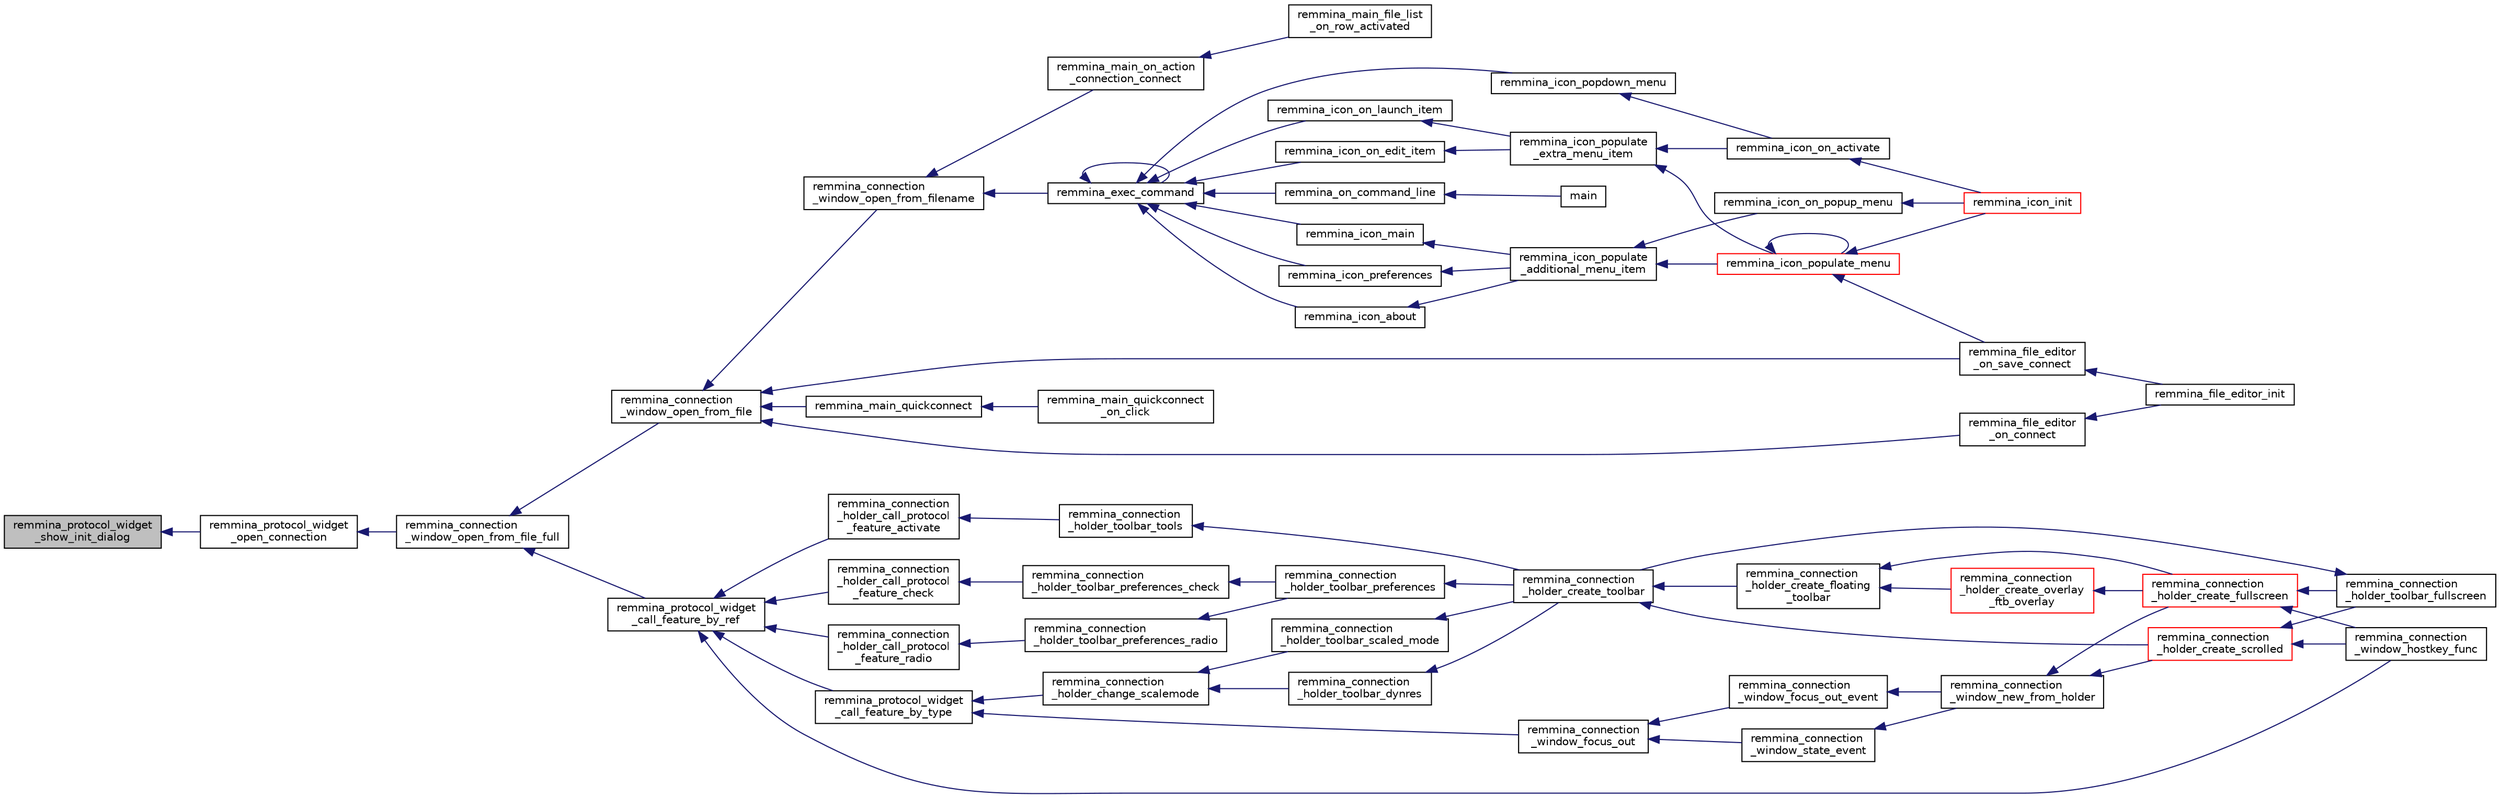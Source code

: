 digraph "remmina_protocol_widget_show_init_dialog"
{
  edge [fontname="Helvetica",fontsize="10",labelfontname="Helvetica",labelfontsize="10"];
  node [fontname="Helvetica",fontsize="10",shape=record];
  rankdir="LR";
  Node4133 [label="remmina_protocol_widget\l_show_init_dialog",height=0.2,width=0.4,color="black", fillcolor="grey75", style="filled", fontcolor="black"];
  Node4133 -> Node4134 [dir="back",color="midnightblue",fontsize="10",style="solid",fontname="Helvetica"];
  Node4134 [label="remmina_protocol_widget\l_open_connection",height=0.2,width=0.4,color="black", fillcolor="white", style="filled",URL="$remmina__protocol__widget_8h.html#aeffcbd7db351d4cacd7c8ba801ea2c37"];
  Node4134 -> Node4135 [dir="back",color="midnightblue",fontsize="10",style="solid",fontname="Helvetica"];
  Node4135 [label="remmina_connection\l_window_open_from_file_full",height=0.2,width=0.4,color="black", fillcolor="white", style="filled",URL="$remmina__connection__window_8h.html#adbf2b670ca3bae96a99cb0b36021a961"];
  Node4135 -> Node4136 [dir="back",color="midnightblue",fontsize="10",style="solid",fontname="Helvetica"];
  Node4136 [label="remmina_connection\l_window_open_from_file",height=0.2,width=0.4,color="black", fillcolor="white", style="filled",URL="$remmina__connection__window_8h.html#a1c7f722a89609523cc4de079cc82f23c"];
  Node4136 -> Node4137 [dir="back",color="midnightblue",fontsize="10",style="solid",fontname="Helvetica"];
  Node4137 [label="remmina_connection\l_window_open_from_filename",height=0.2,width=0.4,color="black", fillcolor="white", style="filled",URL="$remmina__connection__window_8h.html#ab0ed27ef360efc7d92906cbabf9da5db"];
  Node4137 -> Node4138 [dir="back",color="midnightblue",fontsize="10",style="solid",fontname="Helvetica"];
  Node4138 [label="remmina_exec_command",height=0.2,width=0.4,color="black", fillcolor="white", style="filled",URL="$remmina__exec_8h.html#a424cabdcff647797061e7482049d62a7"];
  Node4138 -> Node4139 [dir="back",color="midnightblue",fontsize="10",style="solid",fontname="Helvetica"];
  Node4139 [label="remmina_on_command_line",height=0.2,width=0.4,color="black", fillcolor="white", style="filled",URL="$remmina_8c.html#aeb286fc5bd52ab5382ab8cb495dc2914"];
  Node4139 -> Node4140 [dir="back",color="midnightblue",fontsize="10",style="solid",fontname="Helvetica"];
  Node4140 [label="main",height=0.2,width=0.4,color="black", fillcolor="white", style="filled",URL="$remmina_8c.html#a0ddf1224851353fc92bfbff6f499fa97"];
  Node4138 -> Node4138 [dir="back",color="midnightblue",fontsize="10",style="solid",fontname="Helvetica"];
  Node4138 -> Node4141 [dir="back",color="midnightblue",fontsize="10",style="solid",fontname="Helvetica"];
  Node4141 [label="remmina_icon_main",height=0.2,width=0.4,color="black", fillcolor="white", style="filled",URL="$remmina__icon_8c.html#a920476110ab6410c8fc8cf734109e497"];
  Node4141 -> Node4142 [dir="back",color="midnightblue",fontsize="10",style="solid",fontname="Helvetica"];
  Node4142 [label="remmina_icon_populate\l_additional_menu_item",height=0.2,width=0.4,color="black", fillcolor="white", style="filled",URL="$remmina__icon_8c.html#a8aaf73ed94cf20dcce1c7be26262cb56"];
  Node4142 -> Node4143 [dir="back",color="midnightblue",fontsize="10",style="solid",fontname="Helvetica"];
  Node4143 [label="remmina_icon_populate_menu",height=0.2,width=0.4,color="red", fillcolor="white", style="filled",URL="$remmina__icon_8h.html#af80ed314f91d653237249d839c7fc3b2"];
  Node4143 -> Node4146 [dir="back",color="midnightblue",fontsize="10",style="solid",fontname="Helvetica"];
  Node4146 [label="remmina_file_editor\l_on_save_connect",height=0.2,width=0.4,color="black", fillcolor="white", style="filled",URL="$remmina__file__editor_8c.html#a57224f3f69f04f398de563b71be6b18e"];
  Node4146 -> Node4145 [dir="back",color="midnightblue",fontsize="10",style="solid",fontname="Helvetica"];
  Node4145 [label="remmina_file_editor_init",height=0.2,width=0.4,color="black", fillcolor="white", style="filled",URL="$remmina__file__editor_8c.html#a9afd8d41c66f547320930eb331f3124d"];
  Node4143 -> Node4143 [dir="back",color="midnightblue",fontsize="10",style="solid",fontname="Helvetica"];
  Node4143 -> Node4147 [dir="back",color="midnightblue",fontsize="10",style="solid",fontname="Helvetica"];
  Node4147 [label="remmina_icon_init",height=0.2,width=0.4,color="red", fillcolor="white", style="filled",URL="$remmina__icon_8h.html#a741c81815e562f40672c4485172306d6"];
  Node4142 -> Node4151 [dir="back",color="midnightblue",fontsize="10",style="solid",fontname="Helvetica"];
  Node4151 [label="remmina_icon_on_popup_menu",height=0.2,width=0.4,color="black", fillcolor="white", style="filled",URL="$remmina__icon_8c.html#a95b917790eeb38e48137018796bdda93"];
  Node4151 -> Node4147 [dir="back",color="midnightblue",fontsize="10",style="solid",fontname="Helvetica"];
  Node4138 -> Node4152 [dir="back",color="midnightblue",fontsize="10",style="solid",fontname="Helvetica"];
  Node4152 [label="remmina_icon_preferences",height=0.2,width=0.4,color="black", fillcolor="white", style="filled",URL="$remmina__icon_8c.html#ad3b0e3d12e4854eae05b1afea19da404"];
  Node4152 -> Node4142 [dir="back",color="midnightblue",fontsize="10",style="solid",fontname="Helvetica"];
  Node4138 -> Node4153 [dir="back",color="midnightblue",fontsize="10",style="solid",fontname="Helvetica"];
  Node4153 [label="remmina_icon_about",height=0.2,width=0.4,color="black", fillcolor="white", style="filled",URL="$remmina__icon_8c.html#a5cdf1958ef01e49889bcee2e90e2cf71"];
  Node4153 -> Node4142 [dir="back",color="midnightblue",fontsize="10",style="solid",fontname="Helvetica"];
  Node4138 -> Node4154 [dir="back",color="midnightblue",fontsize="10",style="solid",fontname="Helvetica"];
  Node4154 [label="remmina_icon_on_launch_item",height=0.2,width=0.4,color="black", fillcolor="white", style="filled",URL="$remmina__icon_8c.html#ad1699688680e12abcfd5c74dd2f76d83"];
  Node4154 -> Node4155 [dir="back",color="midnightblue",fontsize="10",style="solid",fontname="Helvetica"];
  Node4155 [label="remmina_icon_populate\l_extra_menu_item",height=0.2,width=0.4,color="black", fillcolor="white", style="filled",URL="$remmina__icon_8c.html#a2847311861df3a2f1c8bbcd35cf3fd6f"];
  Node4155 -> Node4143 [dir="back",color="midnightblue",fontsize="10",style="solid",fontname="Helvetica"];
  Node4155 -> Node4156 [dir="back",color="midnightblue",fontsize="10",style="solid",fontname="Helvetica"];
  Node4156 [label="remmina_icon_on_activate",height=0.2,width=0.4,color="black", fillcolor="white", style="filled",URL="$remmina__icon_8c.html#af175fef31eb95974094088235b3a2b1d"];
  Node4156 -> Node4147 [dir="back",color="midnightblue",fontsize="10",style="solid",fontname="Helvetica"];
  Node4138 -> Node4157 [dir="back",color="midnightblue",fontsize="10",style="solid",fontname="Helvetica"];
  Node4157 [label="remmina_icon_on_edit_item",height=0.2,width=0.4,color="black", fillcolor="white", style="filled",URL="$remmina__icon_8c.html#af8708120906a8dc41a7998ebf9ecd129"];
  Node4157 -> Node4155 [dir="back",color="midnightblue",fontsize="10",style="solid",fontname="Helvetica"];
  Node4138 -> Node4158 [dir="back",color="midnightblue",fontsize="10",style="solid",fontname="Helvetica"];
  Node4158 [label="remmina_icon_popdown_menu",height=0.2,width=0.4,color="black", fillcolor="white", style="filled",URL="$remmina__icon_8c.html#a444be76e3c3a065279c5f9abc7fae833"];
  Node4158 -> Node4156 [dir="back",color="midnightblue",fontsize="10",style="solid",fontname="Helvetica"];
  Node4137 -> Node4159 [dir="back",color="midnightblue",fontsize="10",style="solid",fontname="Helvetica"];
  Node4159 [label="remmina_main_on_action\l_connection_connect",height=0.2,width=0.4,color="black", fillcolor="white", style="filled",URL="$remmina__main_8c.html#ae023d1cb099a4f7bee79f13760566cbf"];
  Node4159 -> Node4160 [dir="back",color="midnightblue",fontsize="10",style="solid",fontname="Helvetica"];
  Node4160 [label="remmina_main_file_list\l_on_row_activated",height=0.2,width=0.4,color="black", fillcolor="white", style="filled",URL="$remmina__main_8c.html#aba1a89a2400c5cc8373c6bd34602ac10"];
  Node4136 -> Node4161 [dir="back",color="midnightblue",fontsize="10",style="solid",fontname="Helvetica"];
  Node4161 [label="remmina_file_editor\l_on_connect",height=0.2,width=0.4,color="black", fillcolor="white", style="filled",URL="$remmina__file__editor_8c.html#a73b8581fd1fd77532b748d91a2951f25"];
  Node4161 -> Node4145 [dir="back",color="midnightblue",fontsize="10",style="solid",fontname="Helvetica"];
  Node4136 -> Node4146 [dir="back",color="midnightblue",fontsize="10",style="solid",fontname="Helvetica"];
  Node4136 -> Node4162 [dir="back",color="midnightblue",fontsize="10",style="solid",fontname="Helvetica"];
  Node4162 [label="remmina_main_quickconnect",height=0.2,width=0.4,color="black", fillcolor="white", style="filled",URL="$remmina__main_8c.html#a802458852abacebfb16f1f4295806a01"];
  Node4162 -> Node4163 [dir="back",color="midnightblue",fontsize="10",style="solid",fontname="Helvetica"];
  Node4163 [label="remmina_main_quickconnect\l_on_click",height=0.2,width=0.4,color="black", fillcolor="white", style="filled",URL="$remmina__main_8c.html#a210e9e04c7c97cc86412044de31f659d"];
  Node4135 -> Node4164 [dir="back",color="midnightblue",fontsize="10",style="solid",fontname="Helvetica"];
  Node4164 [label="remmina_protocol_widget\l_call_feature_by_ref",height=0.2,width=0.4,color="black", fillcolor="white", style="filled",URL="$remmina__protocol__widget_8h.html#a605b69a9aa4393024369cc5070488692"];
  Node4164 -> Node4165 [dir="back",color="midnightblue",fontsize="10",style="solid",fontname="Helvetica"];
  Node4165 [label="remmina_connection\l_holder_call_protocol\l_feature_radio",height=0.2,width=0.4,color="black", fillcolor="white", style="filled",URL="$remmina__connection__window_8c.html#a86280cb973101817f7410af393bc2f98"];
  Node4165 -> Node4166 [dir="back",color="midnightblue",fontsize="10",style="solid",fontname="Helvetica"];
  Node4166 [label="remmina_connection\l_holder_toolbar_preferences_radio",height=0.2,width=0.4,color="black", fillcolor="white", style="filled",URL="$remmina__connection__window_8c.html#a1ddab4aacc284c606ab237eae9c0b5a9"];
  Node4166 -> Node4167 [dir="back",color="midnightblue",fontsize="10",style="solid",fontname="Helvetica"];
  Node4167 [label="remmina_connection\l_holder_toolbar_preferences",height=0.2,width=0.4,color="black", fillcolor="white", style="filled",URL="$remmina__connection__window_8c.html#a78ec7d6e66d6e6569c1a9a0230c74bc8"];
  Node4167 -> Node4168 [dir="back",color="midnightblue",fontsize="10",style="solid",fontname="Helvetica"];
  Node4168 [label="remmina_connection\l_holder_create_toolbar",height=0.2,width=0.4,color="black", fillcolor="white", style="filled",URL="$remmina__connection__window_8c.html#af8138da72278e9e9000276e08a6fd984"];
  Node4168 -> Node4169 [dir="back",color="midnightblue",fontsize="10",style="solid",fontname="Helvetica"];
  Node4169 [label="remmina_connection\l_holder_create_floating\l_toolbar",height=0.2,width=0.4,color="black", fillcolor="white", style="filled",URL="$remmina__connection__window_8c.html#a967dca6c1876afc3e6bcb763f9709d43"];
  Node4169 -> Node4170 [dir="back",color="midnightblue",fontsize="10",style="solid",fontname="Helvetica"];
  Node4170 [label="remmina_connection\l_holder_create_overlay\l_ftb_overlay",height=0.2,width=0.4,color="red", fillcolor="white", style="filled",URL="$remmina__connection__window_8c.html#ab2edcb806312b3367c70fbb13c383ae0"];
  Node4170 -> Node4172 [dir="back",color="midnightblue",fontsize="10",style="solid",fontname="Helvetica"];
  Node4172 [label="remmina_connection\l_holder_create_fullscreen",height=0.2,width=0.4,color="red", fillcolor="white", style="filled",URL="$remmina__connection__window_8c.html#ae67ca4d276339723c1ff87fc224eaccf"];
  Node4172 -> Node4173 [dir="back",color="midnightblue",fontsize="10",style="solid",fontname="Helvetica"];
  Node4173 [label="remmina_connection\l_holder_toolbar_fullscreen",height=0.2,width=0.4,color="black", fillcolor="white", style="filled",URL="$remmina__connection__window_8c.html#a02ac20f50f1b7b816bd7208127efdbee"];
  Node4173 -> Node4168 [dir="back",color="midnightblue",fontsize="10",style="solid",fontname="Helvetica"];
  Node4172 -> Node4177 [dir="back",color="midnightblue",fontsize="10",style="solid",fontname="Helvetica"];
  Node4177 [label="remmina_connection\l_window_hostkey_func",height=0.2,width=0.4,color="black", fillcolor="white", style="filled",URL="$remmina__connection__window_8c.html#abef663d930076deb3105f86dabe2a9c3"];
  Node4169 -> Node4172 [dir="back",color="midnightblue",fontsize="10",style="solid",fontname="Helvetica"];
  Node4168 -> Node4179 [dir="back",color="midnightblue",fontsize="10",style="solid",fontname="Helvetica"];
  Node4179 [label="remmina_connection\l_holder_create_scrolled",height=0.2,width=0.4,color="red", fillcolor="white", style="filled",URL="$remmina__connection__window_8c.html#a57b3656c37df65d276ddd50a16906dc7"];
  Node4179 -> Node4173 [dir="back",color="midnightblue",fontsize="10",style="solid",fontname="Helvetica"];
  Node4179 -> Node4177 [dir="back",color="midnightblue",fontsize="10",style="solid",fontname="Helvetica"];
  Node4164 -> Node4182 [dir="back",color="midnightblue",fontsize="10",style="solid",fontname="Helvetica"];
  Node4182 [label="remmina_connection\l_holder_call_protocol\l_feature_check",height=0.2,width=0.4,color="black", fillcolor="white", style="filled",URL="$remmina__connection__window_8c.html#a8d924ded7fe147df8b5f113e2fb1d6e7"];
  Node4182 -> Node4183 [dir="back",color="midnightblue",fontsize="10",style="solid",fontname="Helvetica"];
  Node4183 [label="remmina_connection\l_holder_toolbar_preferences_check",height=0.2,width=0.4,color="black", fillcolor="white", style="filled",URL="$remmina__connection__window_8c.html#ada0dce340f5f1484c496a2357e8a2c69"];
  Node4183 -> Node4167 [dir="back",color="midnightblue",fontsize="10",style="solid",fontname="Helvetica"];
  Node4164 -> Node4184 [dir="back",color="midnightblue",fontsize="10",style="solid",fontname="Helvetica"];
  Node4184 [label="remmina_connection\l_holder_call_protocol\l_feature_activate",height=0.2,width=0.4,color="black", fillcolor="white", style="filled",URL="$remmina__connection__window_8c.html#a4507b43c6fd10bc68d9512c6b253a552"];
  Node4184 -> Node4185 [dir="back",color="midnightblue",fontsize="10",style="solid",fontname="Helvetica"];
  Node4185 [label="remmina_connection\l_holder_toolbar_tools",height=0.2,width=0.4,color="black", fillcolor="white", style="filled",URL="$remmina__connection__window_8c.html#a51cc0b2274049920f67c71047bd76213"];
  Node4185 -> Node4168 [dir="back",color="midnightblue",fontsize="10",style="solid",fontname="Helvetica"];
  Node4164 -> Node4177 [dir="back",color="midnightblue",fontsize="10",style="solid",fontname="Helvetica"];
  Node4164 -> Node4186 [dir="back",color="midnightblue",fontsize="10",style="solid",fontname="Helvetica"];
  Node4186 [label="remmina_protocol_widget\l_call_feature_by_type",height=0.2,width=0.4,color="black", fillcolor="white", style="filled",URL="$remmina__protocol__widget_8h.html#a6a630e96e5b914d60d678ae8eaad4cd9"];
  Node4186 -> Node4187 [dir="back",color="midnightblue",fontsize="10",style="solid",fontname="Helvetica"];
  Node4187 [label="remmina_connection\l_holder_change_scalemode",height=0.2,width=0.4,color="black", fillcolor="white", style="filled",URL="$remmina__connection__window_8c.html#a5565ebedf82eb9f2d54b7f447b4c930e"];
  Node4187 -> Node4188 [dir="back",color="midnightblue",fontsize="10",style="solid",fontname="Helvetica"];
  Node4188 [label="remmina_connection\l_holder_toolbar_dynres",height=0.2,width=0.4,color="black", fillcolor="white", style="filled",URL="$remmina__connection__window_8c.html#a576e3800c7371f63b27e3832848ac4e5"];
  Node4188 -> Node4168 [dir="back",color="midnightblue",fontsize="10",style="solid",fontname="Helvetica"];
  Node4187 -> Node4189 [dir="back",color="midnightblue",fontsize="10",style="solid",fontname="Helvetica"];
  Node4189 [label="remmina_connection\l_holder_toolbar_scaled_mode",height=0.2,width=0.4,color="black", fillcolor="white", style="filled",URL="$remmina__connection__window_8c.html#ad6136dd7c0867a5a5f1c0b0645632ee4"];
  Node4189 -> Node4168 [dir="back",color="midnightblue",fontsize="10",style="solid",fontname="Helvetica"];
  Node4186 -> Node4190 [dir="back",color="midnightblue",fontsize="10",style="solid",fontname="Helvetica"];
  Node4190 [label="remmina_connection\l_window_focus_out",height=0.2,width=0.4,color="black", fillcolor="white", style="filled",URL="$remmina__connection__window_8c.html#a8c242e0a7ee57ed79099c330d696b43f"];
  Node4190 -> Node4191 [dir="back",color="midnightblue",fontsize="10",style="solid",fontname="Helvetica"];
  Node4191 [label="remmina_connection\l_window_focus_out_event",height=0.2,width=0.4,color="black", fillcolor="white", style="filled",URL="$remmina__connection__window_8c.html#a539828a1dd435bee083d82136691176c"];
  Node4191 -> Node4192 [dir="back",color="midnightblue",fontsize="10",style="solid",fontname="Helvetica"];
  Node4192 [label="remmina_connection\l_window_new_from_holder",height=0.2,width=0.4,color="black", fillcolor="white", style="filled",URL="$remmina__connection__window_8c.html#a0ff4775a640861c11f2bc9f4e4680ed5"];
  Node4192 -> Node4179 [dir="back",color="midnightblue",fontsize="10",style="solid",fontname="Helvetica"];
  Node4192 -> Node4172 [dir="back",color="midnightblue",fontsize="10",style="solid",fontname="Helvetica"];
  Node4190 -> Node4193 [dir="back",color="midnightblue",fontsize="10",style="solid",fontname="Helvetica"];
  Node4193 [label="remmina_connection\l_window_state_event",height=0.2,width=0.4,color="black", fillcolor="white", style="filled",URL="$remmina__connection__window_8c.html#a174d5b1e983a96c98aae2e8078f462bd"];
  Node4193 -> Node4192 [dir="back",color="midnightblue",fontsize="10",style="solid",fontname="Helvetica"];
}
